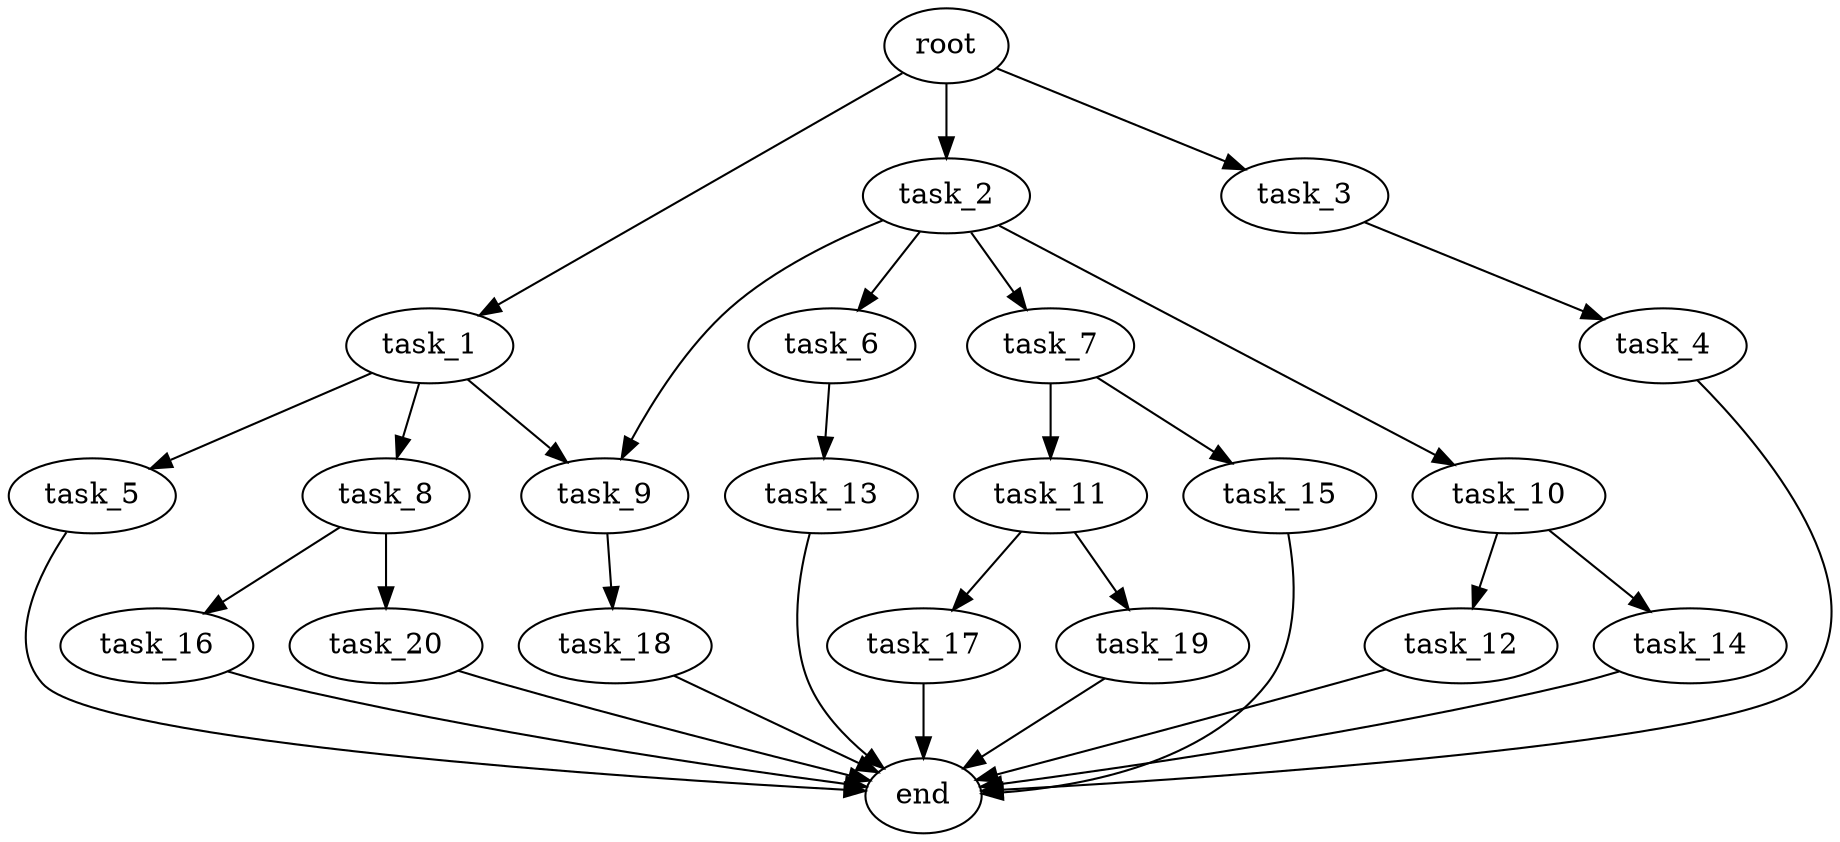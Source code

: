 digraph G {
  root [size="0.000000e+00"];
  task_1 [size="4.896931e+10"];
  task_2 [size="1.403825e+10"];
  task_3 [size="3.146486e+10"];
  task_4 [size="4.510559e+10"];
  task_5 [size="5.370590e+09"];
  task_6 [size="3.591033e+10"];
  task_7 [size="9.682481e+08"];
  task_8 [size="1.366211e+10"];
  task_9 [size="8.152344e+10"];
  task_10 [size="9.638327e+10"];
  task_11 [size="5.054875e+10"];
  task_12 [size="4.950204e+10"];
  task_13 [size="6.847282e+10"];
  task_14 [size="4.156889e+10"];
  task_15 [size="8.399078e+10"];
  task_16 [size="4.887506e+10"];
  task_17 [size="8.276236e+09"];
  task_18 [size="3.095762e+09"];
  task_19 [size="7.610805e+10"];
  task_20 [size="2.921607e+10"];
  end [size="0.000000e+00"];

  root -> task_1 [size="1.000000e-12"];
  root -> task_2 [size="1.000000e-12"];
  root -> task_3 [size="1.000000e-12"];
  task_1 -> task_5 [size="5.370590e+07"];
  task_1 -> task_8 [size="1.366211e+08"];
  task_1 -> task_9 [size="4.076172e+08"];
  task_2 -> task_6 [size="3.591033e+08"];
  task_2 -> task_7 [size="9.682481e+06"];
  task_2 -> task_9 [size="4.076172e+08"];
  task_2 -> task_10 [size="9.638327e+08"];
  task_3 -> task_4 [size="4.510559e+08"];
  task_4 -> end [size="1.000000e-12"];
  task_5 -> end [size="1.000000e-12"];
  task_6 -> task_13 [size="6.847282e+08"];
  task_7 -> task_11 [size="5.054875e+08"];
  task_7 -> task_15 [size="8.399078e+08"];
  task_8 -> task_16 [size="4.887506e+08"];
  task_8 -> task_20 [size="2.921607e+08"];
  task_9 -> task_18 [size="3.095762e+07"];
  task_10 -> task_12 [size="4.950204e+08"];
  task_10 -> task_14 [size="4.156889e+08"];
  task_11 -> task_17 [size="8.276236e+07"];
  task_11 -> task_19 [size="7.610805e+08"];
  task_12 -> end [size="1.000000e-12"];
  task_13 -> end [size="1.000000e-12"];
  task_14 -> end [size="1.000000e-12"];
  task_15 -> end [size="1.000000e-12"];
  task_16 -> end [size="1.000000e-12"];
  task_17 -> end [size="1.000000e-12"];
  task_18 -> end [size="1.000000e-12"];
  task_19 -> end [size="1.000000e-12"];
  task_20 -> end [size="1.000000e-12"];
}
